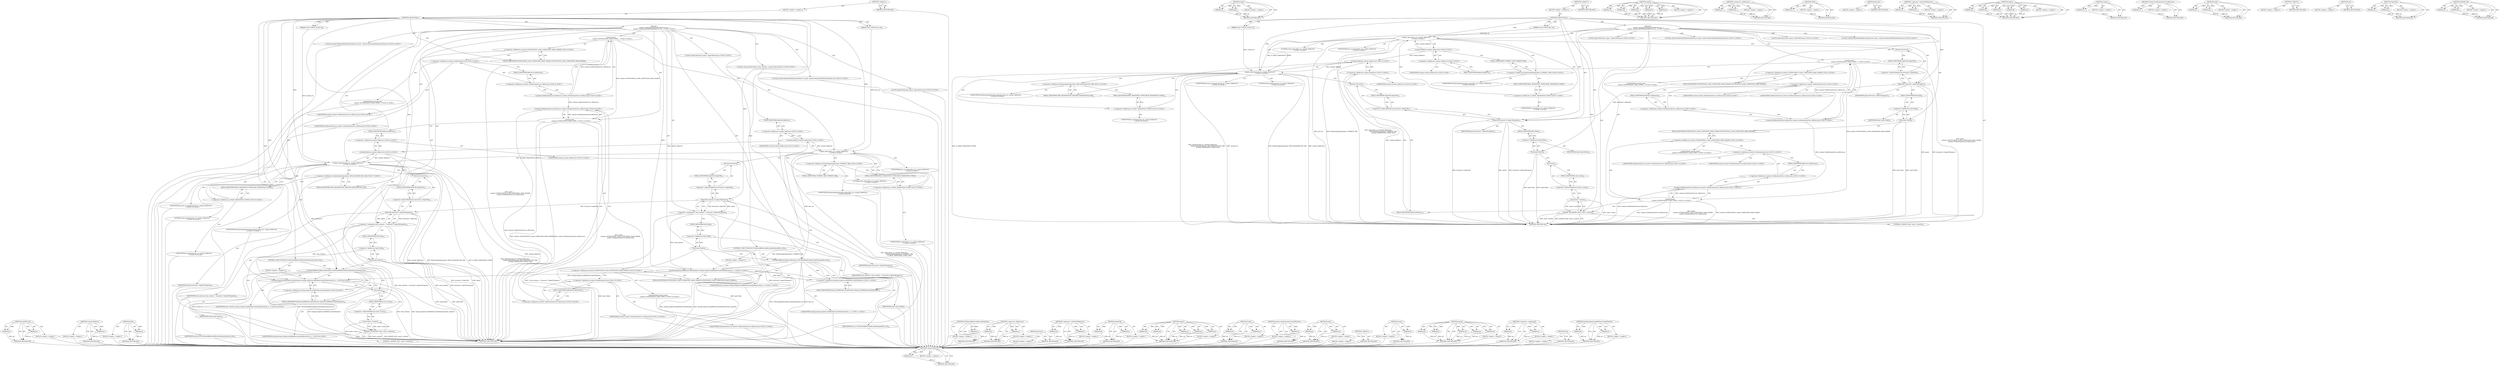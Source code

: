 digraph "testing.ExpireLocalDBObservationWindows" {
vulnerable_135 [label=<(METHOD,content.Referrer)>];
vulnerable_136 [label=<(PARAM,p1)>];
vulnerable_137 [label=<(BLOCK,&lt;empty&gt;,&lt;empty&gt;)>];
vulnerable_138 [label=<(METHOD_RETURN,ANY)>];
vulnerable_156 [label=<(METHOD,load2)>];
vulnerable_157 [label=<(PARAM,p1)>];
vulnerable_158 [label=<(PARAM,p2)>];
vulnerable_159 [label=<(BLOCK,&lt;empty&gt;,&lt;empty&gt;)>];
vulnerable_160 [label=<(METHOD_RETURN,ANY)>];
vulnerable_6 [label=<(METHOD,&lt;global&gt;)<SUB>1</SUB>>];
vulnerable_7 [label=<(BLOCK,&lt;empty&gt;,&lt;empty&gt;)<SUB>1</SUB>>];
vulnerable_8 [label=<(METHOD,OpenTwoTabs)<SUB>1</SUB>>];
vulnerable_9 [label=<(PARAM,const GURL&amp; first_url)<SUB>1</SUB>>];
vulnerable_10 [label=<(PARAM,const GURL&amp; second_url)<SUB>1</SUB>>];
vulnerable_11 [label="<(BLOCK,{
    content::WindowedNotificationObserver loa...,{
    content::WindowedNotificationObserver loa...)<SUB>1</SUB>>"];
vulnerable_12 [label="<(LOCAL,content.WindowedNotificationObserver load1: content.WindowedNotificationObserver)<SUB>2</SUB>>"];
vulnerable_13 [label="<(load1,load1(
        content::NOTIFICATION_LOAD_COMPL...)<SUB>2</SUB>>"];
vulnerable_14 [label="<(&lt;operator&gt;.fieldAccess,content::NOTIFICATION_LOAD_COMPLETED_MAIN_FRAME)<SUB>3</SUB>>"];
vulnerable_15 [label="<(IDENTIFIER,content,load1(
        content::NOTIFICATION_LOAD_COMPL...)<SUB>3</SUB>>"];
vulnerable_16 [label=<(FIELD_IDENTIFIER,NOTIFICATION_LOAD_COMPLETED_MAIN_FRAME,NOTIFICATION_LOAD_COMPLETED_MAIN_FRAME)<SUB>3</SUB>>];
vulnerable_17 [label="<(content.NotificationService.AllSources,content::NotificationService::AllSources())<SUB>4</SUB>>"];
vulnerable_18 [label="<(&lt;operator&gt;.fieldAccess,content::NotificationService::AllSources)<SUB>4</SUB>>"];
vulnerable_19 [label="<(&lt;operator&gt;.fieldAccess,content::NotificationService)<SUB>4</SUB>>"];
vulnerable_20 [label="<(IDENTIFIER,content,content::NotificationService::AllSources())<SUB>4</SUB>>"];
vulnerable_21 [label="<(IDENTIFIER,NotificationService,content::NotificationService::AllSources())<SUB>4</SUB>>"];
vulnerable_22 [label=<(FIELD_IDENTIFIER,AllSources,AllSources)<SUB>4</SUB>>];
vulnerable_23 [label="<(LOCAL,OpenURLParams open1: OpenURLParams)<SUB>5</SUB>>"];
vulnerable_24 [label="<(open1,open1(first_url, content::Referrer(),
         ...)<SUB>5</SUB>>"];
vulnerable_25 [label="<(IDENTIFIER,first_url,open1(first_url, content::Referrer(),
         ...)<SUB>5</SUB>>"];
vulnerable_26 [label="<(content.Referrer,content::Referrer())<SUB>5</SUB>>"];
vulnerable_27 [label="<(&lt;operator&gt;.fieldAccess,content::Referrer)<SUB>5</SUB>>"];
vulnerable_28 [label="<(IDENTIFIER,content,content::Referrer())<SUB>5</SUB>>"];
vulnerable_29 [label=<(FIELD_IDENTIFIER,Referrer,Referrer)<SUB>5</SUB>>];
vulnerable_30 [label="<(&lt;operator&gt;.fieldAccess,WindowOpenDisposition::CURRENT_TAB)<SUB>6</SUB>>"];
vulnerable_31 [label="<(IDENTIFIER,WindowOpenDisposition,open1(first_url, content::Referrer(),
         ...)<SUB>6</SUB>>"];
vulnerable_32 [label=<(FIELD_IDENTIFIER,CURRENT_TAB,CURRENT_TAB)<SUB>6</SUB>>];
vulnerable_33 [label="<(&lt;operator&gt;.fieldAccess,ui::PAGE_TRANSITION_TYPED)<SUB>7</SUB>>"];
vulnerable_34 [label="<(IDENTIFIER,ui,open1(first_url, content::Referrer(),
         ...)<SUB>7</SUB>>"];
vulnerable_35 [label=<(FIELD_IDENTIFIER,PAGE_TRANSITION_TYPED,PAGE_TRANSITION_TYPED)<SUB>7</SUB>>];
vulnerable_36 [label="<(LITERAL,false,open1(first_url, content::Referrer(),
         ...)<SUB>7</SUB>>"];
vulnerable_37 [label=<(OpenURL,browser()-&gt;OpenURL(open1))<SUB>8</SUB>>];
vulnerable_38 [label=<(&lt;operator&gt;.indirectFieldAccess,browser()-&gt;OpenURL)<SUB>8</SUB>>];
vulnerable_39 [label=<(browser,browser())<SUB>8</SUB>>];
vulnerable_40 [label=<(FIELD_IDENTIFIER,OpenURL,OpenURL)<SUB>8</SUB>>];
vulnerable_41 [label=<(IDENTIFIER,open1,browser()-&gt;OpenURL(open1))<SUB>8</SUB>>];
vulnerable_42 [label=<(Wait,load1.Wait())<SUB>9</SUB>>];
vulnerable_43 [label=<(&lt;operator&gt;.fieldAccess,load1.Wait)<SUB>9</SUB>>];
vulnerable_44 [label=<(IDENTIFIER,load1,load1.Wait())<SUB>9</SUB>>];
vulnerable_45 [label=<(FIELD_IDENTIFIER,Wait,Wait)<SUB>9</SUB>>];
vulnerable_46 [label="<(LOCAL,content.WindowedNotificationObserver load2: content.WindowedNotificationObserver)<SUB>11</SUB>>"];
vulnerable_47 [label="<(load2,load2(
         content::NOTIFICATION_LOAD_COMP...)<SUB>11</SUB>>"];
vulnerable_48 [label="<(&lt;operator&gt;.fieldAccess,content::NOTIFICATION_LOAD_COMPLETED_MAIN_FRAME)<SUB>12</SUB>>"];
vulnerable_49 [label="<(IDENTIFIER,content,load2(
         content::NOTIFICATION_LOAD_COMP...)<SUB>12</SUB>>"];
vulnerable_50 [label=<(FIELD_IDENTIFIER,NOTIFICATION_LOAD_COMPLETED_MAIN_FRAME,NOTIFICATION_LOAD_COMPLETED_MAIN_FRAME)<SUB>12</SUB>>];
vulnerable_51 [label="<(content.NotificationService.AllSources,content::NotificationService::AllSources())<SUB>13</SUB>>"];
vulnerable_52 [label="<(&lt;operator&gt;.fieldAccess,content::NotificationService::AllSources)<SUB>13</SUB>>"];
vulnerable_53 [label="<(&lt;operator&gt;.fieldAccess,content::NotificationService)<SUB>13</SUB>>"];
vulnerable_54 [label="<(IDENTIFIER,content,content::NotificationService::AllSources())<SUB>13</SUB>>"];
vulnerable_55 [label="<(IDENTIFIER,NotificationService,content::NotificationService::AllSources())<SUB>13</SUB>>"];
vulnerable_56 [label=<(FIELD_IDENTIFIER,AllSources,AllSources)<SUB>13</SUB>>];
vulnerable_57 [label="<(LOCAL,OpenURLParams open2: OpenURLParams)<SUB>14</SUB>>"];
vulnerable_58 [label="<(open2,open2(second_url, content::Referrer(),
        ...)<SUB>14</SUB>>"];
vulnerable_59 [label="<(IDENTIFIER,second_url,open2(second_url, content::Referrer(),
        ...)<SUB>14</SUB>>"];
vulnerable_60 [label="<(content.Referrer,content::Referrer())<SUB>14</SUB>>"];
vulnerable_61 [label="<(&lt;operator&gt;.fieldAccess,content::Referrer)<SUB>14</SUB>>"];
vulnerable_62 [label="<(IDENTIFIER,content,content::Referrer())<SUB>14</SUB>>"];
vulnerable_63 [label=<(FIELD_IDENTIFIER,Referrer,Referrer)<SUB>14</SUB>>];
vulnerable_64 [label="<(&lt;operator&gt;.fieldAccess,WindowOpenDisposition::NEW_BACKGROUND_TAB)<SUB>15</SUB>>"];
vulnerable_65 [label="<(IDENTIFIER,WindowOpenDisposition,open2(second_url, content::Referrer(),
        ...)<SUB>15</SUB>>"];
vulnerable_66 [label=<(FIELD_IDENTIFIER,NEW_BACKGROUND_TAB,NEW_BACKGROUND_TAB)<SUB>15</SUB>>];
vulnerable_67 [label="<(&lt;operator&gt;.fieldAccess,ui::PAGE_TRANSITION_TYPED)<SUB>16</SUB>>"];
vulnerable_68 [label="<(IDENTIFIER,ui,open2(second_url, content::Referrer(),
        ...)<SUB>16</SUB>>"];
vulnerable_69 [label=<(FIELD_IDENTIFIER,PAGE_TRANSITION_TYPED,PAGE_TRANSITION_TYPED)<SUB>16</SUB>>];
vulnerable_70 [label="<(LITERAL,false,open2(second_url, content::Referrer(),
        ...)<SUB>16</SUB>>"];
vulnerable_71 [label=<(OpenURL,browser()-&gt;OpenURL(open2))<SUB>17</SUB>>];
vulnerable_72 [label=<(&lt;operator&gt;.indirectFieldAccess,browser()-&gt;OpenURL)<SUB>17</SUB>>];
vulnerable_73 [label=<(browser,browser())<SUB>17</SUB>>];
vulnerable_74 [label=<(FIELD_IDENTIFIER,OpenURL,OpenURL)<SUB>17</SUB>>];
vulnerable_75 [label=<(IDENTIFIER,open2,browser()-&gt;OpenURL(open2))<SUB>17</SUB>>];
vulnerable_76 [label=<(Wait,load2.Wait())<SUB>18</SUB>>];
vulnerable_77 [label=<(&lt;operator&gt;.fieldAccess,load2.Wait)<SUB>18</SUB>>];
vulnerable_78 [label=<(IDENTIFIER,load2,load2.Wait())<SUB>18</SUB>>];
vulnerable_79 [label=<(FIELD_IDENTIFIER,Wait,Wait)<SUB>18</SUB>>];
vulnerable_80 [label=<(ASSERT_EQ,ASSERT_EQ(2, tsm()-&gt;count()))<SUB>20</SUB>>];
vulnerable_81 [label=<(LITERAL,2,ASSERT_EQ(2, tsm()-&gt;count()))<SUB>20</SUB>>];
vulnerable_82 [label=<(count,tsm()-&gt;count())<SUB>20</SUB>>];
vulnerable_83 [label=<(&lt;operator&gt;.indirectFieldAccess,tsm()-&gt;count)<SUB>20</SUB>>];
vulnerable_84 [label=<(tsm,tsm())<SUB>20</SUB>>];
vulnerable_85 [label=<(FIELD_IDENTIFIER,count,count)<SUB>20</SUB>>];
vulnerable_86 [label=<(METHOD_RETURN,void)<SUB>1</SUB>>];
vulnerable_88 [label=<(METHOD_RETURN,ANY)<SUB>1</SUB>>];
vulnerable_161 [label=<(METHOD,open2)>];
vulnerable_162 [label=<(PARAM,p1)>];
vulnerable_163 [label=<(PARAM,p2)>];
vulnerable_164 [label=<(PARAM,p3)>];
vulnerable_165 [label=<(PARAM,p4)>];
vulnerable_166 [label=<(PARAM,p5)>];
vulnerable_167 [label=<(BLOCK,&lt;empty&gt;,&lt;empty&gt;)>];
vulnerable_168 [label=<(METHOD_RETURN,ANY)>];
vulnerable_118 [label=<(METHOD,&lt;operator&gt;.fieldAccess)>];
vulnerable_119 [label=<(PARAM,p1)>];
vulnerable_120 [label=<(PARAM,p2)>];
vulnerable_121 [label=<(BLOCK,&lt;empty&gt;,&lt;empty&gt;)>];
vulnerable_122 [label=<(METHOD_RETURN,ANY)>];
vulnerable_152 [label=<(METHOD,Wait)>];
vulnerable_153 [label=<(PARAM,p1)>];
vulnerable_154 [label=<(BLOCK,&lt;empty&gt;,&lt;empty&gt;)>];
vulnerable_155 [label=<(METHOD_RETURN,ANY)>];
vulnerable_149 [label=<(METHOD,browser)>];
vulnerable_150 [label=<(BLOCK,&lt;empty&gt;,&lt;empty&gt;)>];
vulnerable_151 [label=<(METHOD_RETURN,ANY)>];
vulnerable_144 [label=<(METHOD,&lt;operator&gt;.indirectFieldAccess)>];
vulnerable_145 [label=<(PARAM,p1)>];
vulnerable_146 [label=<(PARAM,p2)>];
vulnerable_147 [label=<(BLOCK,&lt;empty&gt;,&lt;empty&gt;)>];
vulnerable_148 [label=<(METHOD_RETURN,ANY)>];
vulnerable_127 [label=<(METHOD,open1)>];
vulnerable_128 [label=<(PARAM,p1)>];
vulnerable_129 [label=<(PARAM,p2)>];
vulnerable_130 [label=<(PARAM,p3)>];
vulnerable_131 [label=<(PARAM,p4)>];
vulnerable_132 [label=<(PARAM,p5)>];
vulnerable_133 [label=<(BLOCK,&lt;empty&gt;,&lt;empty&gt;)>];
vulnerable_134 [label=<(METHOD_RETURN,ANY)>];
vulnerable_174 [label=<(METHOD,count)>];
vulnerable_175 [label=<(PARAM,p1)>];
vulnerable_176 [label=<(BLOCK,&lt;empty&gt;,&lt;empty&gt;)>];
vulnerable_177 [label=<(METHOD_RETURN,ANY)>];
vulnerable_123 [label=<(METHOD,content.NotificationService.AllSources)>];
vulnerable_124 [label=<(PARAM,p1)>];
vulnerable_125 [label=<(BLOCK,&lt;empty&gt;,&lt;empty&gt;)>];
vulnerable_126 [label=<(METHOD_RETURN,ANY)>];
vulnerable_113 [label=<(METHOD,load1)>];
vulnerable_114 [label=<(PARAM,p1)>];
vulnerable_115 [label=<(PARAM,p2)>];
vulnerable_116 [label=<(BLOCK,&lt;empty&gt;,&lt;empty&gt;)>];
vulnerable_117 [label=<(METHOD_RETURN,ANY)>];
vulnerable_107 [label=<(METHOD,&lt;global&gt;)<SUB>1</SUB>>];
vulnerable_108 [label=<(BLOCK,&lt;empty&gt;,&lt;empty&gt;)>];
vulnerable_109 [label=<(METHOD_RETURN,ANY)>];
vulnerable_178 [label=<(METHOD,tsm)>];
vulnerable_179 [label=<(BLOCK,&lt;empty&gt;,&lt;empty&gt;)>];
vulnerable_180 [label=<(METHOD_RETURN,ANY)>];
vulnerable_139 [label=<(METHOD,OpenURL)>];
vulnerable_140 [label=<(PARAM,p1)>];
vulnerable_141 [label=<(PARAM,p2)>];
vulnerable_142 [label=<(BLOCK,&lt;empty&gt;,&lt;empty&gt;)>];
vulnerable_143 [label=<(METHOD_RETURN,ANY)>];
vulnerable_169 [label=<(METHOD,ASSERT_EQ)>];
vulnerable_170 [label=<(PARAM,p1)>];
vulnerable_171 [label=<(PARAM,p2)>];
vulnerable_172 [label=<(BLOCK,&lt;empty&gt;,&lt;empty&gt;)>];
vulnerable_173 [label=<(METHOD_RETURN,ANY)>];
fixed_208 [label=<(METHOD,ASSERT_EQ)>];
fixed_209 [label=<(PARAM,p1)>];
fixed_210 [label=<(PARAM,p2)>];
fixed_211 [label=<(BLOCK,&lt;empty&gt;,&lt;empty&gt;)>];
fixed_212 [label=<(METHOD_RETURN,ANY)>];
fixed_160 [label=<(METHOD,content.Referrer)>];
fixed_161 [label=<(PARAM,p1)>];
fixed_162 [label=<(BLOCK,&lt;empty&gt;,&lt;empty&gt;)>];
fixed_163 [label=<(METHOD_RETURN,ANY)>];
fixed_182 [label=<(METHOD,Wait)>];
fixed_183 [label=<(PARAM,p1)>];
fixed_184 [label=<(BLOCK,&lt;empty&gt;,&lt;empty&gt;)>];
fixed_185 [label=<(METHOD_RETURN,ANY)>];
fixed_6 [label=<(METHOD,&lt;global&gt;)<SUB>1</SUB>>];
fixed_7 [label=<(BLOCK,&lt;empty&gt;,&lt;empty&gt;)<SUB>1</SUB>>];
fixed_8 [label=<(METHOD,OpenTwoTabs)<SUB>1</SUB>>];
fixed_9 [label=<(PARAM,const GURL&amp; first_url)<SUB>1</SUB>>];
fixed_10 [label=<(PARAM,const GURL&amp; second_url)<SUB>1</SUB>>];
fixed_11 [label="<(BLOCK,{
    content::WindowedNotificationObserver loa...,{
    content::WindowedNotificationObserver loa...)<SUB>1</SUB>>"];
fixed_12 [label="<(LOCAL,content.WindowedNotificationObserver load1: content.WindowedNotificationObserver)<SUB>2</SUB>>"];
fixed_13 [label="<(load1,load1(
        content::NOTIFICATION_LOAD_COMPL...)<SUB>2</SUB>>"];
fixed_14 [label="<(&lt;operator&gt;.fieldAccess,content::NOTIFICATION_LOAD_COMPLETED_MAIN_FRAME)<SUB>3</SUB>>"];
fixed_15 [label="<(IDENTIFIER,content,load1(
        content::NOTIFICATION_LOAD_COMPL...)<SUB>3</SUB>>"];
fixed_16 [label=<(FIELD_IDENTIFIER,NOTIFICATION_LOAD_COMPLETED_MAIN_FRAME,NOTIFICATION_LOAD_COMPLETED_MAIN_FRAME)<SUB>3</SUB>>];
fixed_17 [label="<(content.NotificationService.AllSources,content::NotificationService::AllSources())<SUB>4</SUB>>"];
fixed_18 [label="<(&lt;operator&gt;.fieldAccess,content::NotificationService::AllSources)<SUB>4</SUB>>"];
fixed_19 [label="<(&lt;operator&gt;.fieldAccess,content::NotificationService)<SUB>4</SUB>>"];
fixed_20 [label="<(IDENTIFIER,content,content::NotificationService::AllSources())<SUB>4</SUB>>"];
fixed_21 [label="<(IDENTIFIER,NotificationService,content::NotificationService::AllSources())<SUB>4</SUB>>"];
fixed_22 [label=<(FIELD_IDENTIFIER,AllSources,AllSources)<SUB>4</SUB>>];
fixed_23 [label="<(LOCAL,OpenURLParams open1: OpenURLParams)<SUB>5</SUB>>"];
fixed_24 [label="<(open1,open1(first_url, content::Referrer(),
         ...)<SUB>5</SUB>>"];
fixed_25 [label="<(IDENTIFIER,first_url,open1(first_url, content::Referrer(),
         ...)<SUB>5</SUB>>"];
fixed_26 [label="<(content.Referrer,content::Referrer())<SUB>5</SUB>>"];
fixed_27 [label="<(&lt;operator&gt;.fieldAccess,content::Referrer)<SUB>5</SUB>>"];
fixed_28 [label="<(IDENTIFIER,content,content::Referrer())<SUB>5</SUB>>"];
fixed_29 [label=<(FIELD_IDENTIFIER,Referrer,Referrer)<SUB>5</SUB>>];
fixed_30 [label="<(&lt;operator&gt;.fieldAccess,WindowOpenDisposition::CURRENT_TAB)<SUB>6</SUB>>"];
fixed_31 [label="<(IDENTIFIER,WindowOpenDisposition,open1(first_url, content::Referrer(),
         ...)<SUB>6</SUB>>"];
fixed_32 [label=<(FIELD_IDENTIFIER,CURRENT_TAB,CURRENT_TAB)<SUB>6</SUB>>];
fixed_33 [label="<(&lt;operator&gt;.fieldAccess,ui::PAGE_TRANSITION_TYPED)<SUB>7</SUB>>"];
fixed_34 [label="<(IDENTIFIER,ui,open1(first_url, content::Referrer(),
         ...)<SUB>7</SUB>>"];
fixed_35 [label=<(FIELD_IDENTIFIER,PAGE_TRANSITION_TYPED,PAGE_TRANSITION_TYPED)<SUB>7</SUB>>];
fixed_36 [label="<(LITERAL,false,open1(first_url, content::Referrer(),
         ...)<SUB>7</SUB>>"];
fixed_37 [label="<(LOCAL,content.WebContents* web_contents: content.WebContents*)<SUB>8</SUB>>"];
fixed_38 [label=<(&lt;operator&gt;.assignment,* web_contents = browser()-&gt;OpenURL(open1))<SUB>8</SUB>>];
fixed_39 [label=<(IDENTIFIER,web_contents,* web_contents = browser()-&gt;OpenURL(open1))<SUB>8</SUB>>];
fixed_40 [label=<(OpenURL,browser()-&gt;OpenURL(open1))<SUB>8</SUB>>];
fixed_41 [label=<(&lt;operator&gt;.indirectFieldAccess,browser()-&gt;OpenURL)<SUB>8</SUB>>];
fixed_42 [label=<(browser,browser())<SUB>8</SUB>>];
fixed_43 [label=<(FIELD_IDENTIFIER,OpenURL,OpenURL)<SUB>8</SUB>>];
fixed_44 [label=<(IDENTIFIER,open1,browser()-&gt;OpenURL(open1))<SUB>8</SUB>>];
fixed_45 [label=<(Wait,load1.Wait())<SUB>9</SUB>>];
fixed_46 [label=<(&lt;operator&gt;.fieldAccess,load1.Wait)<SUB>9</SUB>>];
fixed_47 [label=<(IDENTIFIER,load1,load1.Wait())<SUB>9</SUB>>];
fixed_48 [label=<(FIELD_IDENTIFIER,Wait,Wait)<SUB>9</SUB>>];
fixed_49 [label=<(CONTROL_STRUCTURE,IF,if (URLShouldBeStoredInLocalDatabase(first_url)))<SUB>10</SUB>>];
fixed_50 [label=<(URLShouldBeStoredInLocalDatabase,URLShouldBeStoredInLocalDatabase(first_url))<SUB>10</SUB>>];
fixed_51 [label=<(IDENTIFIER,first_url,URLShouldBeStoredInLocalDatabase(first_url))<SUB>10</SUB>>];
fixed_52 [label=<(BLOCK,&lt;empty&gt;,&lt;empty&gt;)<SUB>11</SUB>>];
fixed_53 [label="<(testing.ExpireLocalDBObservationWindows,testing::ExpireLocalDBObservationWindows(web_co...)<SUB>11</SUB>>"];
fixed_54 [label="<(&lt;operator&gt;.fieldAccess,testing::ExpireLocalDBObservationWindows)<SUB>11</SUB>>"];
fixed_55 [label="<(IDENTIFIER,testing,testing::ExpireLocalDBObservationWindows(web_co...)<SUB>11</SUB>>"];
fixed_56 [label=<(FIELD_IDENTIFIER,ExpireLocalDBObservationWindows,ExpireLocalDBObservationWindows)<SUB>11</SUB>>];
fixed_57 [label="<(IDENTIFIER,web_contents,testing::ExpireLocalDBObservationWindows(web_co...)<SUB>11</SUB>>"];
fixed_58 [label="<(LOCAL,content.WindowedNotificationObserver load2: content.WindowedNotificationObserver)<SUB>13</SUB>>"];
fixed_59 [label="<(load2,load2(
         content::NOTIFICATION_LOAD_COMP...)<SUB>13</SUB>>"];
fixed_60 [label="<(&lt;operator&gt;.fieldAccess,content::NOTIFICATION_LOAD_COMPLETED_MAIN_FRAME)<SUB>14</SUB>>"];
fixed_61 [label="<(IDENTIFIER,content,load2(
         content::NOTIFICATION_LOAD_COMP...)<SUB>14</SUB>>"];
fixed_62 [label=<(FIELD_IDENTIFIER,NOTIFICATION_LOAD_COMPLETED_MAIN_FRAME,NOTIFICATION_LOAD_COMPLETED_MAIN_FRAME)<SUB>14</SUB>>];
fixed_63 [label="<(content.NotificationService.AllSources,content::NotificationService::AllSources())<SUB>15</SUB>>"];
fixed_64 [label="<(&lt;operator&gt;.fieldAccess,content::NotificationService::AllSources)<SUB>15</SUB>>"];
fixed_65 [label="<(&lt;operator&gt;.fieldAccess,content::NotificationService)<SUB>15</SUB>>"];
fixed_66 [label="<(IDENTIFIER,content,content::NotificationService::AllSources())<SUB>15</SUB>>"];
fixed_67 [label="<(IDENTIFIER,NotificationService,content::NotificationService::AllSources())<SUB>15</SUB>>"];
fixed_68 [label=<(FIELD_IDENTIFIER,AllSources,AllSources)<SUB>15</SUB>>];
fixed_69 [label="<(LOCAL,OpenURLParams open2: OpenURLParams)<SUB>16</SUB>>"];
fixed_70 [label="<(open2,open2(second_url, content::Referrer(),
        ...)<SUB>16</SUB>>"];
fixed_71 [label="<(IDENTIFIER,second_url,open2(second_url, content::Referrer(),
        ...)<SUB>16</SUB>>"];
fixed_72 [label="<(content.Referrer,content::Referrer())<SUB>16</SUB>>"];
fixed_73 [label="<(&lt;operator&gt;.fieldAccess,content::Referrer)<SUB>16</SUB>>"];
fixed_74 [label="<(IDENTIFIER,content,content::Referrer())<SUB>16</SUB>>"];
fixed_75 [label=<(FIELD_IDENTIFIER,Referrer,Referrer)<SUB>16</SUB>>];
fixed_76 [label="<(&lt;operator&gt;.fieldAccess,WindowOpenDisposition::NEW_BACKGROUND_TAB)<SUB>17</SUB>>"];
fixed_77 [label="<(IDENTIFIER,WindowOpenDisposition,open2(second_url, content::Referrer(),
        ...)<SUB>17</SUB>>"];
fixed_78 [label=<(FIELD_IDENTIFIER,NEW_BACKGROUND_TAB,NEW_BACKGROUND_TAB)<SUB>17</SUB>>];
fixed_79 [label="<(&lt;operator&gt;.fieldAccess,ui::PAGE_TRANSITION_TYPED)<SUB>18</SUB>>"];
fixed_80 [label="<(IDENTIFIER,ui,open2(second_url, content::Referrer(),
        ...)<SUB>18</SUB>>"];
fixed_81 [label=<(FIELD_IDENTIFIER,PAGE_TRANSITION_TYPED,PAGE_TRANSITION_TYPED)<SUB>18</SUB>>];
fixed_82 [label="<(LITERAL,false,open2(second_url, content::Referrer(),
        ...)<SUB>18</SUB>>"];
fixed_83 [label=<(&lt;operator&gt;.assignment,web_contents = browser()-&gt;OpenURL(open2))<SUB>19</SUB>>];
fixed_84 [label=<(IDENTIFIER,web_contents,web_contents = browser()-&gt;OpenURL(open2))<SUB>19</SUB>>];
fixed_85 [label=<(OpenURL,browser()-&gt;OpenURL(open2))<SUB>19</SUB>>];
fixed_86 [label=<(&lt;operator&gt;.indirectFieldAccess,browser()-&gt;OpenURL)<SUB>19</SUB>>];
fixed_87 [label=<(browser,browser())<SUB>19</SUB>>];
fixed_88 [label=<(FIELD_IDENTIFIER,OpenURL,OpenURL)<SUB>19</SUB>>];
fixed_89 [label=<(IDENTIFIER,open2,browser()-&gt;OpenURL(open2))<SUB>19</SUB>>];
fixed_90 [label=<(Wait,load2.Wait())<SUB>20</SUB>>];
fixed_91 [label=<(&lt;operator&gt;.fieldAccess,load2.Wait)<SUB>20</SUB>>];
fixed_92 [label=<(IDENTIFIER,load2,load2.Wait())<SUB>20</SUB>>];
fixed_93 [label=<(FIELD_IDENTIFIER,Wait,Wait)<SUB>20</SUB>>];
fixed_94 [label=<(CONTROL_STRUCTURE,IF,if (URLShouldBeStoredInLocalDatabase(second_url)))<SUB>23</SUB>>];
fixed_95 [label=<(URLShouldBeStoredInLocalDatabase,URLShouldBeStoredInLocalDatabase(second_url))<SUB>23</SUB>>];
fixed_96 [label=<(IDENTIFIER,second_url,URLShouldBeStoredInLocalDatabase(second_url))<SUB>23</SUB>>];
fixed_97 [label=<(BLOCK,&lt;empty&gt;,&lt;empty&gt;)<SUB>24</SUB>>];
fixed_98 [label="<(testing.ExpireLocalDBObservationWindows,testing::ExpireLocalDBObservationWindows(web_co...)<SUB>24</SUB>>"];
fixed_99 [label="<(&lt;operator&gt;.fieldAccess,testing::ExpireLocalDBObservationWindows)<SUB>24</SUB>>"];
fixed_100 [label="<(IDENTIFIER,testing,testing::ExpireLocalDBObservationWindows(web_co...)<SUB>24</SUB>>"];
fixed_101 [label=<(FIELD_IDENTIFIER,ExpireLocalDBObservationWindows,ExpireLocalDBObservationWindows)<SUB>24</SUB>>];
fixed_102 [label="<(IDENTIFIER,web_contents,testing::ExpireLocalDBObservationWindows(web_co...)<SUB>24</SUB>>"];
fixed_103 [label=<(ASSERT_EQ,ASSERT_EQ(2, tsm()-&gt;count()))<SUB>26</SUB>>];
fixed_104 [label=<(LITERAL,2,ASSERT_EQ(2, tsm()-&gt;count()))<SUB>26</SUB>>];
fixed_105 [label=<(count,tsm()-&gt;count())<SUB>26</SUB>>];
fixed_106 [label=<(&lt;operator&gt;.indirectFieldAccess,tsm()-&gt;count)<SUB>26</SUB>>];
fixed_107 [label=<(tsm,tsm())<SUB>26</SUB>>];
fixed_108 [label=<(FIELD_IDENTIFIER,count,count)<SUB>26</SUB>>];
fixed_109 [label=<(METHOD_RETURN,void)<SUB>1</SUB>>];
fixed_111 [label=<(METHOD_RETURN,ANY)<SUB>1</SUB>>];
fixed_186 [label=<(METHOD,URLShouldBeStoredInLocalDatabase)>];
fixed_187 [label=<(PARAM,p1)>];
fixed_188 [label=<(BLOCK,&lt;empty&gt;,&lt;empty&gt;)>];
fixed_189 [label=<(METHOD_RETURN,ANY)>];
fixed_143 [label=<(METHOD,&lt;operator&gt;.fieldAccess)>];
fixed_144 [label=<(PARAM,p1)>];
fixed_145 [label=<(PARAM,p2)>];
fixed_146 [label=<(BLOCK,&lt;empty&gt;,&lt;empty&gt;)>];
fixed_147 [label=<(METHOD_RETURN,ANY)>];
fixed_179 [label=<(METHOD,browser)>];
fixed_180 [label=<(BLOCK,&lt;empty&gt;,&lt;empty&gt;)>];
fixed_181 [label=<(METHOD_RETURN,ANY)>];
fixed_174 [label=<(METHOD,&lt;operator&gt;.indirectFieldAccess)>];
fixed_175 [label=<(PARAM,p1)>];
fixed_176 [label=<(PARAM,p2)>];
fixed_177 [label=<(BLOCK,&lt;empty&gt;,&lt;empty&gt;)>];
fixed_178 [label=<(METHOD_RETURN,ANY)>];
fixed_169 [label=<(METHOD,OpenURL)>];
fixed_170 [label=<(PARAM,p1)>];
fixed_171 [label=<(PARAM,p2)>];
fixed_172 [label=<(BLOCK,&lt;empty&gt;,&lt;empty&gt;)>];
fixed_173 [label=<(METHOD_RETURN,ANY)>];
fixed_152 [label=<(METHOD,open1)>];
fixed_153 [label=<(PARAM,p1)>];
fixed_154 [label=<(PARAM,p2)>];
fixed_155 [label=<(PARAM,p3)>];
fixed_156 [label=<(PARAM,p4)>];
fixed_157 [label=<(PARAM,p5)>];
fixed_158 [label=<(BLOCK,&lt;empty&gt;,&lt;empty&gt;)>];
fixed_159 [label=<(METHOD_RETURN,ANY)>];
fixed_195 [label=<(METHOD,load2)>];
fixed_196 [label=<(PARAM,p1)>];
fixed_197 [label=<(PARAM,p2)>];
fixed_198 [label=<(BLOCK,&lt;empty&gt;,&lt;empty&gt;)>];
fixed_199 [label=<(METHOD_RETURN,ANY)>];
fixed_148 [label=<(METHOD,content.NotificationService.AllSources)>];
fixed_149 [label=<(PARAM,p1)>];
fixed_150 [label=<(BLOCK,&lt;empty&gt;,&lt;empty&gt;)>];
fixed_151 [label=<(METHOD_RETURN,ANY)>];
fixed_138 [label=<(METHOD,load1)>];
fixed_139 [label=<(PARAM,p1)>];
fixed_140 [label=<(PARAM,p2)>];
fixed_141 [label=<(BLOCK,&lt;empty&gt;,&lt;empty&gt;)>];
fixed_142 [label=<(METHOD_RETURN,ANY)>];
fixed_132 [label=<(METHOD,&lt;global&gt;)<SUB>1</SUB>>];
fixed_133 [label=<(BLOCK,&lt;empty&gt;,&lt;empty&gt;)>];
fixed_134 [label=<(METHOD_RETURN,ANY)>];
fixed_213 [label=<(METHOD,count)>];
fixed_214 [label=<(PARAM,p1)>];
fixed_215 [label=<(BLOCK,&lt;empty&gt;,&lt;empty&gt;)>];
fixed_216 [label=<(METHOD_RETURN,ANY)>];
fixed_200 [label=<(METHOD,open2)>];
fixed_201 [label=<(PARAM,p1)>];
fixed_202 [label=<(PARAM,p2)>];
fixed_203 [label=<(PARAM,p3)>];
fixed_204 [label=<(PARAM,p4)>];
fixed_205 [label=<(PARAM,p5)>];
fixed_206 [label=<(BLOCK,&lt;empty&gt;,&lt;empty&gt;)>];
fixed_207 [label=<(METHOD_RETURN,ANY)>];
fixed_164 [label=<(METHOD,&lt;operator&gt;.assignment)>];
fixed_165 [label=<(PARAM,p1)>];
fixed_166 [label=<(PARAM,p2)>];
fixed_167 [label=<(BLOCK,&lt;empty&gt;,&lt;empty&gt;)>];
fixed_168 [label=<(METHOD_RETURN,ANY)>];
fixed_217 [label=<(METHOD,tsm)>];
fixed_218 [label=<(BLOCK,&lt;empty&gt;,&lt;empty&gt;)>];
fixed_219 [label=<(METHOD_RETURN,ANY)>];
fixed_190 [label=<(METHOD,testing.ExpireLocalDBObservationWindows)>];
fixed_191 [label=<(PARAM,p1)>];
fixed_192 [label=<(PARAM,p2)>];
fixed_193 [label=<(BLOCK,&lt;empty&gt;,&lt;empty&gt;)>];
fixed_194 [label=<(METHOD_RETURN,ANY)>];
vulnerable_135 -> vulnerable_136  [key=0, label="AST: "];
vulnerable_135 -> vulnerable_136  [key=1, label="DDG: "];
vulnerable_135 -> vulnerable_137  [key=0, label="AST: "];
vulnerable_135 -> vulnerable_138  [key=0, label="AST: "];
vulnerable_135 -> vulnerable_138  [key=1, label="CFG: "];
vulnerable_136 -> vulnerable_138  [key=0, label="DDG: p1"];
vulnerable_156 -> vulnerable_157  [key=0, label="AST: "];
vulnerable_156 -> vulnerable_157  [key=1, label="DDG: "];
vulnerable_156 -> vulnerable_159  [key=0, label="AST: "];
vulnerable_156 -> vulnerable_158  [key=0, label="AST: "];
vulnerable_156 -> vulnerable_158  [key=1, label="DDG: "];
vulnerable_156 -> vulnerable_160  [key=0, label="AST: "];
vulnerable_156 -> vulnerable_160  [key=1, label="CFG: "];
vulnerable_157 -> vulnerable_160  [key=0, label="DDG: p1"];
vulnerable_158 -> vulnerable_160  [key=0, label="DDG: p2"];
vulnerable_6 -> vulnerable_7  [key=0, label="AST: "];
vulnerable_6 -> vulnerable_88  [key=0, label="AST: "];
vulnerable_6 -> vulnerable_88  [key=1, label="CFG: "];
vulnerable_7 -> vulnerable_8  [key=0, label="AST: "];
vulnerable_8 -> vulnerable_9  [key=0, label="AST: "];
vulnerable_8 -> vulnerable_9  [key=1, label="DDG: "];
vulnerable_8 -> vulnerable_10  [key=0, label="AST: "];
vulnerable_8 -> vulnerable_10  [key=1, label="DDG: "];
vulnerable_8 -> vulnerable_11  [key=0, label="AST: "];
vulnerable_8 -> vulnerable_86  [key=0, label="AST: "];
vulnerable_8 -> vulnerable_16  [key=0, label="CFG: "];
vulnerable_8 -> vulnerable_24  [key=0, label="DDG: "];
vulnerable_8 -> vulnerable_37  [key=0, label="DDG: "];
vulnerable_8 -> vulnerable_58  [key=0, label="DDG: "];
vulnerable_8 -> vulnerable_71  [key=0, label="DDG: "];
vulnerable_8 -> vulnerable_80  [key=0, label="DDG: "];
vulnerable_9 -> vulnerable_24  [key=0, label="DDG: first_url"];
vulnerable_10 -> vulnerable_58  [key=0, label="DDG: second_url"];
vulnerable_11 -> vulnerable_12  [key=0, label="AST: "];
vulnerable_11 -> vulnerable_13  [key=0, label="AST: "];
vulnerable_11 -> vulnerable_23  [key=0, label="AST: "];
vulnerable_11 -> vulnerable_24  [key=0, label="AST: "];
vulnerable_11 -> vulnerable_37  [key=0, label="AST: "];
vulnerable_11 -> vulnerable_42  [key=0, label="AST: "];
vulnerable_11 -> vulnerable_46  [key=0, label="AST: "];
vulnerable_11 -> vulnerable_47  [key=0, label="AST: "];
vulnerable_11 -> vulnerable_57  [key=0, label="AST: "];
vulnerable_11 -> vulnerable_58  [key=0, label="AST: "];
vulnerable_11 -> vulnerable_71  [key=0, label="AST: "];
vulnerable_11 -> vulnerable_76  [key=0, label="AST: "];
vulnerable_11 -> vulnerable_80  [key=0, label="AST: "];
vulnerable_13 -> vulnerable_14  [key=0, label="AST: "];
vulnerable_13 -> vulnerable_17  [key=0, label="AST: "];
vulnerable_13 -> vulnerable_29  [key=0, label="CFG: "];
vulnerable_13 -> vulnerable_86  [key=0, label="DDG: load1(
        content::NOTIFICATION_LOAD_COMPLETED_MAIN_FRAME,
        content::NotificationService::AllSources())"];
vulnerable_13 -> vulnerable_47  [key=0, label="DDG: content::NOTIFICATION_LOAD_COMPLETED_MAIN_FRAME"];
vulnerable_14 -> vulnerable_15  [key=0, label="AST: "];
vulnerable_14 -> vulnerable_16  [key=0, label="AST: "];
vulnerable_14 -> vulnerable_19  [key=0, label="CFG: "];
vulnerable_16 -> vulnerable_14  [key=0, label="CFG: "];
vulnerable_17 -> vulnerable_18  [key=0, label="AST: "];
vulnerable_17 -> vulnerable_13  [key=0, label="CFG: "];
vulnerable_17 -> vulnerable_13  [key=1, label="DDG: content::NotificationService::AllSources"];
vulnerable_17 -> vulnerable_51  [key=0, label="DDG: content::NotificationService::AllSources"];
vulnerable_18 -> vulnerable_19  [key=0, label="AST: "];
vulnerable_18 -> vulnerable_22  [key=0, label="AST: "];
vulnerable_18 -> vulnerable_17  [key=0, label="CFG: "];
vulnerable_19 -> vulnerable_20  [key=0, label="AST: "];
vulnerable_19 -> vulnerable_21  [key=0, label="AST: "];
vulnerable_19 -> vulnerable_22  [key=0, label="CFG: "];
vulnerable_22 -> vulnerable_18  [key=0, label="CFG: "];
vulnerable_24 -> vulnerable_25  [key=0, label="AST: "];
vulnerable_24 -> vulnerable_26  [key=0, label="AST: "];
vulnerable_24 -> vulnerable_30  [key=0, label="AST: "];
vulnerable_24 -> vulnerable_33  [key=0, label="AST: "];
vulnerable_24 -> vulnerable_36  [key=0, label="AST: "];
vulnerable_24 -> vulnerable_39  [key=0, label="CFG: "];
vulnerable_24 -> vulnerable_86  [key=0, label="DDG: first_url"];
vulnerable_24 -> vulnerable_86  [key=1, label="DDG: WindowOpenDisposition::CURRENT_TAB"];
vulnerable_24 -> vulnerable_86  [key=2, label="DDG: open1(first_url, content::Referrer(),
                         WindowOpenDisposition::CURRENT_TAB,
                         ui::PAGE_TRANSITION_TYPED, false)"];
vulnerable_24 -> vulnerable_58  [key=0, label="DDG: ui::PAGE_TRANSITION_TYPED"];
vulnerable_26 -> vulnerable_27  [key=0, label="AST: "];
vulnerable_26 -> vulnerable_32  [key=0, label="CFG: "];
vulnerable_26 -> vulnerable_24  [key=0, label="DDG: content::Referrer"];
vulnerable_26 -> vulnerable_60  [key=0, label="DDG: content::Referrer"];
vulnerable_27 -> vulnerable_28  [key=0, label="AST: "];
vulnerable_27 -> vulnerable_29  [key=0, label="AST: "];
vulnerable_27 -> vulnerable_26  [key=0, label="CFG: "];
vulnerable_29 -> vulnerable_27  [key=0, label="CFG: "];
vulnerable_30 -> vulnerable_31  [key=0, label="AST: "];
vulnerable_30 -> vulnerable_32  [key=0, label="AST: "];
vulnerable_30 -> vulnerable_35  [key=0, label="CFG: "];
vulnerable_32 -> vulnerable_30  [key=0, label="CFG: "];
vulnerable_33 -> vulnerable_34  [key=0, label="AST: "];
vulnerable_33 -> vulnerable_35  [key=0, label="AST: "];
vulnerable_33 -> vulnerable_24  [key=0, label="CFG: "];
vulnerable_35 -> vulnerable_33  [key=0, label="CFG: "];
vulnerable_37 -> vulnerable_38  [key=0, label="AST: "];
vulnerable_37 -> vulnerable_41  [key=0, label="AST: "];
vulnerable_37 -> vulnerable_45  [key=0, label="CFG: "];
vulnerable_37 -> vulnerable_86  [key=0, label="DDG: open1"];
vulnerable_37 -> vulnerable_86  [key=1, label="DDG: browser()-&gt;OpenURL(open1)"];
vulnerable_37 -> vulnerable_71  [key=0, label="DDG: browser()-&gt;OpenURL"];
vulnerable_38 -> vulnerable_39  [key=0, label="AST: "];
vulnerable_38 -> vulnerable_40  [key=0, label="AST: "];
vulnerable_38 -> vulnerable_37  [key=0, label="CFG: "];
vulnerable_39 -> vulnerable_40  [key=0, label="CFG: "];
vulnerable_40 -> vulnerable_38  [key=0, label="CFG: "];
vulnerable_42 -> vulnerable_43  [key=0, label="AST: "];
vulnerable_42 -> vulnerable_50  [key=0, label="CFG: "];
vulnerable_42 -> vulnerable_86  [key=0, label="DDG: load1.Wait"];
vulnerable_42 -> vulnerable_86  [key=1, label="DDG: load1.Wait()"];
vulnerable_43 -> vulnerable_44  [key=0, label="AST: "];
vulnerable_43 -> vulnerable_45  [key=0, label="AST: "];
vulnerable_43 -> vulnerable_42  [key=0, label="CFG: "];
vulnerable_45 -> vulnerable_43  [key=0, label="CFG: "];
vulnerable_47 -> vulnerable_48  [key=0, label="AST: "];
vulnerable_47 -> vulnerable_51  [key=0, label="AST: "];
vulnerable_47 -> vulnerable_63  [key=0, label="CFG: "];
vulnerable_47 -> vulnerable_86  [key=0, label="DDG: content::NOTIFICATION_LOAD_COMPLETED_MAIN_FRAME"];
vulnerable_47 -> vulnerable_86  [key=1, label="DDG: content::NotificationService::AllSources()"];
vulnerable_47 -> vulnerable_86  [key=2, label="DDG: load2(
         content::NOTIFICATION_LOAD_COMPLETED_MAIN_FRAME,
         content::NotificationService::AllSources())"];
vulnerable_48 -> vulnerable_49  [key=0, label="AST: "];
vulnerable_48 -> vulnerable_50  [key=0, label="AST: "];
vulnerable_48 -> vulnerable_53  [key=0, label="CFG: "];
vulnerable_50 -> vulnerable_48  [key=0, label="CFG: "];
vulnerable_51 -> vulnerable_52  [key=0, label="AST: "];
vulnerable_51 -> vulnerable_47  [key=0, label="CFG: "];
vulnerable_51 -> vulnerable_47  [key=1, label="DDG: content::NotificationService::AllSources"];
vulnerable_51 -> vulnerable_86  [key=0, label="DDG: content::NotificationService::AllSources"];
vulnerable_52 -> vulnerable_53  [key=0, label="AST: "];
vulnerable_52 -> vulnerable_56  [key=0, label="AST: "];
vulnerable_52 -> vulnerable_51  [key=0, label="CFG: "];
vulnerable_53 -> vulnerable_54  [key=0, label="AST: "];
vulnerable_53 -> vulnerable_55  [key=0, label="AST: "];
vulnerable_53 -> vulnerable_56  [key=0, label="CFG: "];
vulnerable_56 -> vulnerable_52  [key=0, label="CFG: "];
vulnerable_58 -> vulnerable_59  [key=0, label="AST: "];
vulnerable_58 -> vulnerable_60  [key=0, label="AST: "];
vulnerable_58 -> vulnerable_64  [key=0, label="AST: "];
vulnerable_58 -> vulnerable_67  [key=0, label="AST: "];
vulnerable_58 -> vulnerable_70  [key=0, label="AST: "];
vulnerable_58 -> vulnerable_73  [key=0, label="CFG: "];
vulnerable_58 -> vulnerable_86  [key=0, label="DDG: second_url"];
vulnerable_58 -> vulnerable_86  [key=1, label="DDG: content::Referrer()"];
vulnerable_58 -> vulnerable_86  [key=2, label="DDG: WindowOpenDisposition::NEW_BACKGROUND_TAB"];
vulnerable_58 -> vulnerable_86  [key=3, label="DDG: ui::PAGE_TRANSITION_TYPED"];
vulnerable_58 -> vulnerable_86  [key=4, label="DDG: open2(second_url, content::Referrer(),
                         WindowOpenDisposition::NEW_BACKGROUND_TAB,
                         ui::PAGE_TRANSITION_TYPED, false)"];
vulnerable_60 -> vulnerable_61  [key=0, label="AST: "];
vulnerable_60 -> vulnerable_66  [key=0, label="CFG: "];
vulnerable_60 -> vulnerable_86  [key=0, label="DDG: content::Referrer"];
vulnerable_60 -> vulnerable_58  [key=0, label="DDG: content::Referrer"];
vulnerable_61 -> vulnerable_62  [key=0, label="AST: "];
vulnerable_61 -> vulnerable_63  [key=0, label="AST: "];
vulnerable_61 -> vulnerable_60  [key=0, label="CFG: "];
vulnerable_63 -> vulnerable_61  [key=0, label="CFG: "];
vulnerable_64 -> vulnerable_65  [key=0, label="AST: "];
vulnerable_64 -> vulnerable_66  [key=0, label="AST: "];
vulnerable_64 -> vulnerable_69  [key=0, label="CFG: "];
vulnerable_66 -> vulnerable_64  [key=0, label="CFG: "];
vulnerable_67 -> vulnerable_68  [key=0, label="AST: "];
vulnerable_67 -> vulnerable_69  [key=0, label="AST: "];
vulnerable_67 -> vulnerable_58  [key=0, label="CFG: "];
vulnerable_69 -> vulnerable_67  [key=0, label="CFG: "];
vulnerable_71 -> vulnerable_72  [key=0, label="AST: "];
vulnerable_71 -> vulnerable_75  [key=0, label="AST: "];
vulnerable_71 -> vulnerable_79  [key=0, label="CFG: "];
vulnerable_71 -> vulnerable_86  [key=0, label="DDG: browser()-&gt;OpenURL"];
vulnerable_71 -> vulnerable_86  [key=1, label="DDG: open2"];
vulnerable_71 -> vulnerable_86  [key=2, label="DDG: browser()-&gt;OpenURL(open2)"];
vulnerable_72 -> vulnerable_73  [key=0, label="AST: "];
vulnerable_72 -> vulnerable_74  [key=0, label="AST: "];
vulnerable_72 -> vulnerable_71  [key=0, label="CFG: "];
vulnerable_73 -> vulnerable_74  [key=0, label="CFG: "];
vulnerable_74 -> vulnerable_72  [key=0, label="CFG: "];
vulnerable_76 -> vulnerable_77  [key=0, label="AST: "];
vulnerable_76 -> vulnerable_84  [key=0, label="CFG: "];
vulnerable_76 -> vulnerable_86  [key=0, label="DDG: load2.Wait"];
vulnerable_76 -> vulnerable_86  [key=1, label="DDG: load2.Wait()"];
vulnerable_77 -> vulnerable_78  [key=0, label="AST: "];
vulnerable_77 -> vulnerable_79  [key=0, label="AST: "];
vulnerable_77 -> vulnerable_76  [key=0, label="CFG: "];
vulnerable_79 -> vulnerable_77  [key=0, label="CFG: "];
vulnerable_80 -> vulnerable_81  [key=0, label="AST: "];
vulnerable_80 -> vulnerable_82  [key=0, label="AST: "];
vulnerable_80 -> vulnerable_86  [key=0, label="CFG: "];
vulnerable_80 -> vulnerable_86  [key=1, label="DDG: tsm()-&gt;count()"];
vulnerable_80 -> vulnerable_86  [key=2, label="DDG: ASSERT_EQ(2, tsm()-&gt;count())"];
vulnerable_82 -> vulnerable_83  [key=0, label="AST: "];
vulnerable_82 -> vulnerable_80  [key=0, label="CFG: "];
vulnerable_82 -> vulnerable_80  [key=1, label="DDG: tsm()-&gt;count"];
vulnerable_82 -> vulnerable_86  [key=0, label="DDG: tsm()-&gt;count"];
vulnerable_83 -> vulnerable_84  [key=0, label="AST: "];
vulnerable_83 -> vulnerable_85  [key=0, label="AST: "];
vulnerable_83 -> vulnerable_82  [key=0, label="CFG: "];
vulnerable_84 -> vulnerable_85  [key=0, label="CFG: "];
vulnerable_85 -> vulnerable_83  [key=0, label="CFG: "];
vulnerable_161 -> vulnerable_162  [key=0, label="AST: "];
vulnerable_161 -> vulnerable_162  [key=1, label="DDG: "];
vulnerable_161 -> vulnerable_167  [key=0, label="AST: "];
vulnerable_161 -> vulnerable_163  [key=0, label="AST: "];
vulnerable_161 -> vulnerable_163  [key=1, label="DDG: "];
vulnerable_161 -> vulnerable_168  [key=0, label="AST: "];
vulnerable_161 -> vulnerable_168  [key=1, label="CFG: "];
vulnerable_161 -> vulnerable_164  [key=0, label="AST: "];
vulnerable_161 -> vulnerable_164  [key=1, label="DDG: "];
vulnerable_161 -> vulnerable_165  [key=0, label="AST: "];
vulnerable_161 -> vulnerable_165  [key=1, label="DDG: "];
vulnerable_161 -> vulnerable_166  [key=0, label="AST: "];
vulnerable_161 -> vulnerable_166  [key=1, label="DDG: "];
vulnerable_162 -> vulnerable_168  [key=0, label="DDG: p1"];
vulnerable_163 -> vulnerable_168  [key=0, label="DDG: p2"];
vulnerable_164 -> vulnerable_168  [key=0, label="DDG: p3"];
vulnerable_165 -> vulnerable_168  [key=0, label="DDG: p4"];
vulnerable_166 -> vulnerable_168  [key=0, label="DDG: p5"];
vulnerable_118 -> vulnerable_119  [key=0, label="AST: "];
vulnerable_118 -> vulnerable_119  [key=1, label="DDG: "];
vulnerable_118 -> vulnerable_121  [key=0, label="AST: "];
vulnerable_118 -> vulnerable_120  [key=0, label="AST: "];
vulnerable_118 -> vulnerable_120  [key=1, label="DDG: "];
vulnerable_118 -> vulnerable_122  [key=0, label="AST: "];
vulnerable_118 -> vulnerable_122  [key=1, label="CFG: "];
vulnerable_119 -> vulnerable_122  [key=0, label="DDG: p1"];
vulnerable_120 -> vulnerable_122  [key=0, label="DDG: p2"];
vulnerable_152 -> vulnerable_153  [key=0, label="AST: "];
vulnerable_152 -> vulnerable_153  [key=1, label="DDG: "];
vulnerable_152 -> vulnerable_154  [key=0, label="AST: "];
vulnerable_152 -> vulnerable_155  [key=0, label="AST: "];
vulnerable_152 -> vulnerable_155  [key=1, label="CFG: "];
vulnerable_153 -> vulnerable_155  [key=0, label="DDG: p1"];
vulnerable_149 -> vulnerable_150  [key=0, label="AST: "];
vulnerable_149 -> vulnerable_151  [key=0, label="AST: "];
vulnerable_149 -> vulnerable_151  [key=1, label="CFG: "];
vulnerable_144 -> vulnerable_145  [key=0, label="AST: "];
vulnerable_144 -> vulnerable_145  [key=1, label="DDG: "];
vulnerable_144 -> vulnerable_147  [key=0, label="AST: "];
vulnerable_144 -> vulnerable_146  [key=0, label="AST: "];
vulnerable_144 -> vulnerable_146  [key=1, label="DDG: "];
vulnerable_144 -> vulnerable_148  [key=0, label="AST: "];
vulnerable_144 -> vulnerable_148  [key=1, label="CFG: "];
vulnerable_145 -> vulnerable_148  [key=0, label="DDG: p1"];
vulnerable_146 -> vulnerable_148  [key=0, label="DDG: p2"];
vulnerable_127 -> vulnerable_128  [key=0, label="AST: "];
vulnerable_127 -> vulnerable_128  [key=1, label="DDG: "];
vulnerable_127 -> vulnerable_133  [key=0, label="AST: "];
vulnerable_127 -> vulnerable_129  [key=0, label="AST: "];
vulnerable_127 -> vulnerable_129  [key=1, label="DDG: "];
vulnerable_127 -> vulnerable_134  [key=0, label="AST: "];
vulnerable_127 -> vulnerable_134  [key=1, label="CFG: "];
vulnerable_127 -> vulnerable_130  [key=0, label="AST: "];
vulnerable_127 -> vulnerable_130  [key=1, label="DDG: "];
vulnerable_127 -> vulnerable_131  [key=0, label="AST: "];
vulnerable_127 -> vulnerable_131  [key=1, label="DDG: "];
vulnerable_127 -> vulnerable_132  [key=0, label="AST: "];
vulnerable_127 -> vulnerable_132  [key=1, label="DDG: "];
vulnerable_128 -> vulnerable_134  [key=0, label="DDG: p1"];
vulnerable_129 -> vulnerable_134  [key=0, label="DDG: p2"];
vulnerable_130 -> vulnerable_134  [key=0, label="DDG: p3"];
vulnerable_131 -> vulnerable_134  [key=0, label="DDG: p4"];
vulnerable_132 -> vulnerable_134  [key=0, label="DDG: p5"];
vulnerable_174 -> vulnerable_175  [key=0, label="AST: "];
vulnerable_174 -> vulnerable_175  [key=1, label="DDG: "];
vulnerable_174 -> vulnerable_176  [key=0, label="AST: "];
vulnerable_174 -> vulnerable_177  [key=0, label="AST: "];
vulnerable_174 -> vulnerable_177  [key=1, label="CFG: "];
vulnerable_175 -> vulnerable_177  [key=0, label="DDG: p1"];
vulnerable_123 -> vulnerable_124  [key=0, label="AST: "];
vulnerable_123 -> vulnerable_124  [key=1, label="DDG: "];
vulnerable_123 -> vulnerable_125  [key=0, label="AST: "];
vulnerable_123 -> vulnerable_126  [key=0, label="AST: "];
vulnerable_123 -> vulnerable_126  [key=1, label="CFG: "];
vulnerable_124 -> vulnerable_126  [key=0, label="DDG: p1"];
vulnerable_113 -> vulnerable_114  [key=0, label="AST: "];
vulnerable_113 -> vulnerable_114  [key=1, label="DDG: "];
vulnerable_113 -> vulnerable_116  [key=0, label="AST: "];
vulnerable_113 -> vulnerable_115  [key=0, label="AST: "];
vulnerable_113 -> vulnerable_115  [key=1, label="DDG: "];
vulnerable_113 -> vulnerable_117  [key=0, label="AST: "];
vulnerable_113 -> vulnerable_117  [key=1, label="CFG: "];
vulnerable_114 -> vulnerable_117  [key=0, label="DDG: p1"];
vulnerable_115 -> vulnerable_117  [key=0, label="DDG: p2"];
vulnerable_107 -> vulnerable_108  [key=0, label="AST: "];
vulnerable_107 -> vulnerable_109  [key=0, label="AST: "];
vulnerable_107 -> vulnerable_109  [key=1, label="CFG: "];
vulnerable_178 -> vulnerable_179  [key=0, label="AST: "];
vulnerable_178 -> vulnerable_180  [key=0, label="AST: "];
vulnerable_178 -> vulnerable_180  [key=1, label="CFG: "];
vulnerable_139 -> vulnerable_140  [key=0, label="AST: "];
vulnerable_139 -> vulnerable_140  [key=1, label="DDG: "];
vulnerable_139 -> vulnerable_142  [key=0, label="AST: "];
vulnerable_139 -> vulnerable_141  [key=0, label="AST: "];
vulnerable_139 -> vulnerable_141  [key=1, label="DDG: "];
vulnerable_139 -> vulnerable_143  [key=0, label="AST: "];
vulnerable_139 -> vulnerable_143  [key=1, label="CFG: "];
vulnerable_140 -> vulnerable_143  [key=0, label="DDG: p1"];
vulnerable_141 -> vulnerable_143  [key=0, label="DDG: p2"];
vulnerable_169 -> vulnerable_170  [key=0, label="AST: "];
vulnerable_169 -> vulnerable_170  [key=1, label="DDG: "];
vulnerable_169 -> vulnerable_172  [key=0, label="AST: "];
vulnerable_169 -> vulnerable_171  [key=0, label="AST: "];
vulnerable_169 -> vulnerable_171  [key=1, label="DDG: "];
vulnerable_169 -> vulnerable_173  [key=0, label="AST: "];
vulnerable_169 -> vulnerable_173  [key=1, label="CFG: "];
vulnerable_170 -> vulnerable_173  [key=0, label="DDG: p1"];
vulnerable_171 -> vulnerable_173  [key=0, label="DDG: p2"];
fixed_208 -> fixed_209  [key=0, label="AST: "];
fixed_208 -> fixed_209  [key=1, label="DDG: "];
fixed_208 -> fixed_211  [key=0, label="AST: "];
fixed_208 -> fixed_210  [key=0, label="AST: "];
fixed_208 -> fixed_210  [key=1, label="DDG: "];
fixed_208 -> fixed_212  [key=0, label="AST: "];
fixed_208 -> fixed_212  [key=1, label="CFG: "];
fixed_209 -> fixed_212  [key=0, label="DDG: p1"];
fixed_210 -> fixed_212  [key=0, label="DDG: p2"];
fixed_211 -> vulnerable_135  [key=0];
fixed_212 -> vulnerable_135  [key=0];
fixed_160 -> fixed_161  [key=0, label="AST: "];
fixed_160 -> fixed_161  [key=1, label="DDG: "];
fixed_160 -> fixed_162  [key=0, label="AST: "];
fixed_160 -> fixed_163  [key=0, label="AST: "];
fixed_160 -> fixed_163  [key=1, label="CFG: "];
fixed_161 -> fixed_163  [key=0, label="DDG: p1"];
fixed_162 -> vulnerable_135  [key=0];
fixed_163 -> vulnerable_135  [key=0];
fixed_182 -> fixed_183  [key=0, label="AST: "];
fixed_182 -> fixed_183  [key=1, label="DDG: "];
fixed_182 -> fixed_184  [key=0, label="AST: "];
fixed_182 -> fixed_185  [key=0, label="AST: "];
fixed_182 -> fixed_185  [key=1, label="CFG: "];
fixed_183 -> fixed_185  [key=0, label="DDG: p1"];
fixed_184 -> vulnerable_135  [key=0];
fixed_185 -> vulnerable_135  [key=0];
fixed_6 -> fixed_7  [key=0, label="AST: "];
fixed_6 -> fixed_111  [key=0, label="AST: "];
fixed_6 -> fixed_111  [key=1, label="CFG: "];
fixed_7 -> fixed_8  [key=0, label="AST: "];
fixed_8 -> fixed_9  [key=0, label="AST: "];
fixed_8 -> fixed_9  [key=1, label="DDG: "];
fixed_8 -> fixed_10  [key=0, label="AST: "];
fixed_8 -> fixed_10  [key=1, label="DDG: "];
fixed_8 -> fixed_11  [key=0, label="AST: "];
fixed_8 -> fixed_109  [key=0, label="AST: "];
fixed_8 -> fixed_16  [key=0, label="CFG: "];
fixed_8 -> fixed_24  [key=0, label="DDG: "];
fixed_8 -> fixed_70  [key=0, label="DDG: "];
fixed_8 -> fixed_103  [key=0, label="DDG: "];
fixed_8 -> fixed_40  [key=0, label="DDG: "];
fixed_8 -> fixed_50  [key=0, label="DDG: "];
fixed_8 -> fixed_85  [key=0, label="DDG: "];
fixed_8 -> fixed_95  [key=0, label="DDG: "];
fixed_8 -> fixed_53  [key=0, label="DDG: "];
fixed_8 -> fixed_98  [key=0, label="DDG: "];
fixed_9 -> fixed_24  [key=0, label="DDG: first_url"];
fixed_10 -> fixed_70  [key=0, label="DDG: second_url"];
fixed_11 -> fixed_12  [key=0, label="AST: "];
fixed_11 -> fixed_13  [key=0, label="AST: "];
fixed_11 -> fixed_23  [key=0, label="AST: "];
fixed_11 -> fixed_24  [key=0, label="AST: "];
fixed_11 -> fixed_37  [key=0, label="AST: "];
fixed_11 -> fixed_38  [key=0, label="AST: "];
fixed_11 -> fixed_45  [key=0, label="AST: "];
fixed_11 -> fixed_49  [key=0, label="AST: "];
fixed_11 -> fixed_58  [key=0, label="AST: "];
fixed_11 -> fixed_59  [key=0, label="AST: "];
fixed_11 -> fixed_69  [key=0, label="AST: "];
fixed_11 -> fixed_70  [key=0, label="AST: "];
fixed_11 -> fixed_83  [key=0, label="AST: "];
fixed_11 -> fixed_90  [key=0, label="AST: "];
fixed_11 -> fixed_94  [key=0, label="AST: "];
fixed_11 -> fixed_103  [key=0, label="AST: "];
fixed_12 -> vulnerable_135  [key=0];
fixed_13 -> fixed_14  [key=0, label="AST: "];
fixed_13 -> fixed_17  [key=0, label="AST: "];
fixed_13 -> fixed_29  [key=0, label="CFG: "];
fixed_13 -> fixed_109  [key=0, label="DDG: load1(
        content::NOTIFICATION_LOAD_COMPLETED_MAIN_FRAME,
        content::NotificationService::AllSources())"];
fixed_13 -> fixed_59  [key=0, label="DDG: content::NOTIFICATION_LOAD_COMPLETED_MAIN_FRAME"];
fixed_14 -> fixed_15  [key=0, label="AST: "];
fixed_14 -> fixed_16  [key=0, label="AST: "];
fixed_14 -> fixed_19  [key=0, label="CFG: "];
fixed_15 -> vulnerable_135  [key=0];
fixed_16 -> fixed_14  [key=0, label="CFG: "];
fixed_17 -> fixed_18  [key=0, label="AST: "];
fixed_17 -> fixed_13  [key=0, label="CFG: "];
fixed_17 -> fixed_13  [key=1, label="DDG: content::NotificationService::AllSources"];
fixed_17 -> fixed_63  [key=0, label="DDG: content::NotificationService::AllSources"];
fixed_18 -> fixed_19  [key=0, label="AST: "];
fixed_18 -> fixed_22  [key=0, label="AST: "];
fixed_18 -> fixed_17  [key=0, label="CFG: "];
fixed_19 -> fixed_20  [key=0, label="AST: "];
fixed_19 -> fixed_21  [key=0, label="AST: "];
fixed_19 -> fixed_22  [key=0, label="CFG: "];
fixed_20 -> vulnerable_135  [key=0];
fixed_21 -> vulnerable_135  [key=0];
fixed_22 -> fixed_18  [key=0, label="CFG: "];
fixed_23 -> vulnerable_135  [key=0];
fixed_24 -> fixed_25  [key=0, label="AST: "];
fixed_24 -> fixed_26  [key=0, label="AST: "];
fixed_24 -> fixed_30  [key=0, label="AST: "];
fixed_24 -> fixed_33  [key=0, label="AST: "];
fixed_24 -> fixed_36  [key=0, label="AST: "];
fixed_24 -> fixed_42  [key=0, label="CFG: "];
fixed_24 -> fixed_109  [key=0, label="DDG: WindowOpenDisposition::CURRENT_TAB"];
fixed_24 -> fixed_109  [key=1, label="DDG: open1(first_url, content::Referrer(),
                         WindowOpenDisposition::CURRENT_TAB,
                         ui::PAGE_TRANSITION_TYPED, false)"];
fixed_24 -> fixed_70  [key=0, label="DDG: ui::PAGE_TRANSITION_TYPED"];
fixed_24 -> fixed_50  [key=0, label="DDG: first_url"];
fixed_25 -> vulnerable_135  [key=0];
fixed_26 -> fixed_27  [key=0, label="AST: "];
fixed_26 -> fixed_32  [key=0, label="CFG: "];
fixed_26 -> fixed_24  [key=0, label="DDG: content::Referrer"];
fixed_26 -> fixed_72  [key=0, label="DDG: content::Referrer"];
fixed_27 -> fixed_28  [key=0, label="AST: "];
fixed_27 -> fixed_29  [key=0, label="AST: "];
fixed_27 -> fixed_26  [key=0, label="CFG: "];
fixed_28 -> vulnerable_135  [key=0];
fixed_29 -> fixed_27  [key=0, label="CFG: "];
fixed_30 -> fixed_31  [key=0, label="AST: "];
fixed_30 -> fixed_32  [key=0, label="AST: "];
fixed_30 -> fixed_35  [key=0, label="CFG: "];
fixed_31 -> vulnerable_135  [key=0];
fixed_32 -> fixed_30  [key=0, label="CFG: "];
fixed_33 -> fixed_34  [key=0, label="AST: "];
fixed_33 -> fixed_35  [key=0, label="AST: "];
fixed_33 -> fixed_24  [key=0, label="CFG: "];
fixed_34 -> vulnerable_135  [key=0];
fixed_35 -> fixed_33  [key=0, label="CFG: "];
fixed_36 -> vulnerable_135  [key=0];
fixed_37 -> vulnerable_135  [key=0];
fixed_38 -> fixed_39  [key=0, label="AST: "];
fixed_38 -> fixed_40  [key=0, label="AST: "];
fixed_38 -> fixed_48  [key=0, label="CFG: "];
fixed_38 -> fixed_109  [key=0, label="DDG: browser()-&gt;OpenURL(open1)"];
fixed_38 -> fixed_109  [key=1, label="DDG: * web_contents = browser()-&gt;OpenURL(open1)"];
fixed_38 -> fixed_53  [key=0, label="DDG: web_contents"];
fixed_39 -> vulnerable_135  [key=0];
fixed_40 -> fixed_41  [key=0, label="AST: "];
fixed_40 -> fixed_44  [key=0, label="AST: "];
fixed_40 -> fixed_38  [key=0, label="CFG: "];
fixed_40 -> fixed_38  [key=1, label="DDG: browser()-&gt;OpenURL"];
fixed_40 -> fixed_38  [key=2, label="DDG: open1"];
fixed_40 -> fixed_109  [key=0, label="DDG: open1"];
fixed_40 -> fixed_85  [key=0, label="DDG: browser()-&gt;OpenURL"];
fixed_41 -> fixed_42  [key=0, label="AST: "];
fixed_41 -> fixed_43  [key=0, label="AST: "];
fixed_41 -> fixed_40  [key=0, label="CFG: "];
fixed_42 -> fixed_43  [key=0, label="CFG: "];
fixed_43 -> fixed_41  [key=0, label="CFG: "];
fixed_44 -> vulnerable_135  [key=0];
fixed_45 -> fixed_46  [key=0, label="AST: "];
fixed_45 -> fixed_50  [key=0, label="CFG: "];
fixed_45 -> fixed_109  [key=0, label="DDG: load1.Wait"];
fixed_45 -> fixed_109  [key=1, label="DDG: load1.Wait()"];
fixed_46 -> fixed_47  [key=0, label="AST: "];
fixed_46 -> fixed_48  [key=0, label="AST: "];
fixed_46 -> fixed_45  [key=0, label="CFG: "];
fixed_47 -> vulnerable_135  [key=0];
fixed_48 -> fixed_46  [key=0, label="CFG: "];
fixed_49 -> fixed_50  [key=0, label="AST: "];
fixed_49 -> fixed_52  [key=0, label="AST: "];
fixed_50 -> fixed_51  [key=0, label="AST: "];
fixed_50 -> fixed_56  [key=0, label="CFG: "];
fixed_50 -> fixed_56  [key=1, label="CDG: "];
fixed_50 -> fixed_62  [key=0, label="CFG: "];
fixed_50 -> fixed_109  [key=0, label="DDG: first_url"];
fixed_50 -> fixed_109  [key=1, label="DDG: URLShouldBeStoredInLocalDatabase(first_url)"];
fixed_50 -> fixed_54  [key=0, label="CDG: "];
fixed_50 -> fixed_53  [key=0, label="CDG: "];
fixed_51 -> vulnerable_135  [key=0];
fixed_52 -> fixed_53  [key=0, label="AST: "];
fixed_53 -> fixed_54  [key=0, label="AST: "];
fixed_53 -> fixed_57  [key=0, label="AST: "];
fixed_53 -> fixed_62  [key=0, label="CFG: "];
fixed_53 -> fixed_109  [key=0, label="DDG: testing::ExpireLocalDBObservationWindows"];
fixed_53 -> fixed_109  [key=1, label="DDG: testing::ExpireLocalDBObservationWindows(web_contents)"];
fixed_53 -> fixed_98  [key=0, label="DDG: testing::ExpireLocalDBObservationWindows"];
fixed_54 -> fixed_55  [key=0, label="AST: "];
fixed_54 -> fixed_56  [key=0, label="AST: "];
fixed_54 -> fixed_53  [key=0, label="CFG: "];
fixed_55 -> vulnerable_135  [key=0];
fixed_56 -> fixed_54  [key=0, label="CFG: "];
fixed_57 -> vulnerable_135  [key=0];
fixed_58 -> vulnerable_135  [key=0];
fixed_59 -> fixed_60  [key=0, label="AST: "];
fixed_59 -> fixed_63  [key=0, label="AST: "];
fixed_59 -> fixed_75  [key=0, label="CFG: "];
fixed_59 -> fixed_109  [key=0, label="DDG: content::NOTIFICATION_LOAD_COMPLETED_MAIN_FRAME"];
fixed_59 -> fixed_109  [key=1, label="DDG: content::NotificationService::AllSources()"];
fixed_59 -> fixed_109  [key=2, label="DDG: load2(
         content::NOTIFICATION_LOAD_COMPLETED_MAIN_FRAME,
         content::NotificationService::AllSources())"];
fixed_60 -> fixed_61  [key=0, label="AST: "];
fixed_60 -> fixed_62  [key=0, label="AST: "];
fixed_60 -> fixed_65  [key=0, label="CFG: "];
fixed_61 -> vulnerable_135  [key=0];
fixed_62 -> fixed_60  [key=0, label="CFG: "];
fixed_63 -> fixed_64  [key=0, label="AST: "];
fixed_63 -> fixed_59  [key=0, label="CFG: "];
fixed_63 -> fixed_59  [key=1, label="DDG: content::NotificationService::AllSources"];
fixed_63 -> fixed_109  [key=0, label="DDG: content::NotificationService::AllSources"];
fixed_64 -> fixed_65  [key=0, label="AST: "];
fixed_64 -> fixed_68  [key=0, label="AST: "];
fixed_64 -> fixed_63  [key=0, label="CFG: "];
fixed_65 -> fixed_66  [key=0, label="AST: "];
fixed_65 -> fixed_67  [key=0, label="AST: "];
fixed_65 -> fixed_68  [key=0, label="CFG: "];
fixed_66 -> vulnerable_135  [key=0];
fixed_67 -> vulnerable_135  [key=0];
fixed_68 -> fixed_64  [key=0, label="CFG: "];
fixed_69 -> vulnerable_135  [key=0];
fixed_70 -> fixed_71  [key=0, label="AST: "];
fixed_70 -> fixed_72  [key=0, label="AST: "];
fixed_70 -> fixed_76  [key=0, label="AST: "];
fixed_70 -> fixed_79  [key=0, label="AST: "];
fixed_70 -> fixed_82  [key=0, label="AST: "];
fixed_70 -> fixed_87  [key=0, label="CFG: "];
fixed_70 -> fixed_109  [key=0, label="DDG: content::Referrer()"];
fixed_70 -> fixed_109  [key=1, label="DDG: WindowOpenDisposition::NEW_BACKGROUND_TAB"];
fixed_70 -> fixed_109  [key=2, label="DDG: ui::PAGE_TRANSITION_TYPED"];
fixed_70 -> fixed_109  [key=3, label="DDG: open2(second_url, content::Referrer(),
                         WindowOpenDisposition::NEW_BACKGROUND_TAB,
                         ui::PAGE_TRANSITION_TYPED, false)"];
fixed_70 -> fixed_95  [key=0, label="DDG: second_url"];
fixed_71 -> vulnerable_135  [key=0];
fixed_72 -> fixed_73  [key=0, label="AST: "];
fixed_72 -> fixed_78  [key=0, label="CFG: "];
fixed_72 -> fixed_109  [key=0, label="DDG: content::Referrer"];
fixed_72 -> fixed_70  [key=0, label="DDG: content::Referrer"];
fixed_73 -> fixed_74  [key=0, label="AST: "];
fixed_73 -> fixed_75  [key=0, label="AST: "];
fixed_73 -> fixed_72  [key=0, label="CFG: "];
fixed_74 -> vulnerable_135  [key=0];
fixed_75 -> fixed_73  [key=0, label="CFG: "];
fixed_76 -> fixed_77  [key=0, label="AST: "];
fixed_76 -> fixed_78  [key=0, label="AST: "];
fixed_76 -> fixed_81  [key=0, label="CFG: "];
fixed_77 -> vulnerable_135  [key=0];
fixed_78 -> fixed_76  [key=0, label="CFG: "];
fixed_79 -> fixed_80  [key=0, label="AST: "];
fixed_79 -> fixed_81  [key=0, label="AST: "];
fixed_79 -> fixed_70  [key=0, label="CFG: "];
fixed_80 -> vulnerable_135  [key=0];
fixed_81 -> fixed_79  [key=0, label="CFG: "];
fixed_82 -> vulnerable_135  [key=0];
fixed_83 -> fixed_84  [key=0, label="AST: "];
fixed_83 -> fixed_85  [key=0, label="AST: "];
fixed_83 -> fixed_93  [key=0, label="CFG: "];
fixed_83 -> fixed_109  [key=0, label="DDG: web_contents"];
fixed_83 -> fixed_109  [key=1, label="DDG: browser()-&gt;OpenURL(open2)"];
fixed_83 -> fixed_109  [key=2, label="DDG: web_contents = browser()-&gt;OpenURL(open2)"];
fixed_83 -> fixed_98  [key=0, label="DDG: web_contents"];
fixed_84 -> vulnerable_135  [key=0];
fixed_85 -> fixed_86  [key=0, label="AST: "];
fixed_85 -> fixed_89  [key=0, label="AST: "];
fixed_85 -> fixed_83  [key=0, label="CFG: "];
fixed_85 -> fixed_83  [key=1, label="DDG: browser()-&gt;OpenURL"];
fixed_85 -> fixed_83  [key=2, label="DDG: open2"];
fixed_85 -> fixed_109  [key=0, label="DDG: browser()-&gt;OpenURL"];
fixed_85 -> fixed_109  [key=1, label="DDG: open2"];
fixed_86 -> fixed_87  [key=0, label="AST: "];
fixed_86 -> fixed_88  [key=0, label="AST: "];
fixed_86 -> fixed_85  [key=0, label="CFG: "];
fixed_87 -> fixed_88  [key=0, label="CFG: "];
fixed_88 -> fixed_86  [key=0, label="CFG: "];
fixed_89 -> vulnerable_135  [key=0];
fixed_90 -> fixed_91  [key=0, label="AST: "];
fixed_90 -> fixed_95  [key=0, label="CFG: "];
fixed_90 -> fixed_109  [key=0, label="DDG: load2.Wait"];
fixed_90 -> fixed_109  [key=1, label="DDG: load2.Wait()"];
fixed_91 -> fixed_92  [key=0, label="AST: "];
fixed_91 -> fixed_93  [key=0, label="AST: "];
fixed_91 -> fixed_90  [key=0, label="CFG: "];
fixed_92 -> vulnerable_135  [key=0];
fixed_93 -> fixed_91  [key=0, label="CFG: "];
fixed_94 -> fixed_95  [key=0, label="AST: "];
fixed_94 -> fixed_97  [key=0, label="AST: "];
fixed_95 -> fixed_96  [key=0, label="AST: "];
fixed_95 -> fixed_101  [key=0, label="CFG: "];
fixed_95 -> fixed_101  [key=1, label="CDG: "];
fixed_95 -> fixed_107  [key=0, label="CFG: "];
fixed_95 -> fixed_109  [key=0, label="DDG: second_url"];
fixed_95 -> fixed_109  [key=1, label="DDG: URLShouldBeStoredInLocalDatabase(second_url)"];
fixed_95 -> fixed_98  [key=0, label="CDG: "];
fixed_95 -> fixed_99  [key=0, label="CDG: "];
fixed_96 -> vulnerable_135  [key=0];
fixed_97 -> fixed_98  [key=0, label="AST: "];
fixed_98 -> fixed_99  [key=0, label="AST: "];
fixed_98 -> fixed_102  [key=0, label="AST: "];
fixed_98 -> fixed_107  [key=0, label="CFG: "];
fixed_98 -> fixed_109  [key=0, label="DDG: testing::ExpireLocalDBObservationWindows"];
fixed_98 -> fixed_109  [key=1, label="DDG: web_contents"];
fixed_98 -> fixed_109  [key=2, label="DDG: testing::ExpireLocalDBObservationWindows(web_contents)"];
fixed_99 -> fixed_100  [key=0, label="AST: "];
fixed_99 -> fixed_101  [key=0, label="AST: "];
fixed_99 -> fixed_98  [key=0, label="CFG: "];
fixed_100 -> vulnerable_135  [key=0];
fixed_101 -> fixed_99  [key=0, label="CFG: "];
fixed_102 -> vulnerable_135  [key=0];
fixed_103 -> fixed_104  [key=0, label="AST: "];
fixed_103 -> fixed_105  [key=0, label="AST: "];
fixed_103 -> fixed_109  [key=0, label="CFG: "];
fixed_103 -> fixed_109  [key=1, label="DDG: tsm()-&gt;count()"];
fixed_103 -> fixed_109  [key=2, label="DDG: ASSERT_EQ(2, tsm()-&gt;count())"];
fixed_104 -> vulnerable_135  [key=0];
fixed_105 -> fixed_106  [key=0, label="AST: "];
fixed_105 -> fixed_103  [key=0, label="CFG: "];
fixed_105 -> fixed_103  [key=1, label="DDG: tsm()-&gt;count"];
fixed_105 -> fixed_109  [key=0, label="DDG: tsm()-&gt;count"];
fixed_106 -> fixed_107  [key=0, label="AST: "];
fixed_106 -> fixed_108  [key=0, label="AST: "];
fixed_106 -> fixed_105  [key=0, label="CFG: "];
fixed_107 -> fixed_108  [key=0, label="CFG: "];
fixed_108 -> fixed_106  [key=0, label="CFG: "];
fixed_109 -> vulnerable_135  [key=0];
fixed_111 -> vulnerable_135  [key=0];
fixed_186 -> fixed_187  [key=0, label="AST: "];
fixed_186 -> fixed_187  [key=1, label="DDG: "];
fixed_186 -> fixed_188  [key=0, label="AST: "];
fixed_186 -> fixed_189  [key=0, label="AST: "];
fixed_186 -> fixed_189  [key=1, label="CFG: "];
fixed_187 -> fixed_189  [key=0, label="DDG: p1"];
fixed_188 -> vulnerable_135  [key=0];
fixed_189 -> vulnerable_135  [key=0];
fixed_143 -> fixed_144  [key=0, label="AST: "];
fixed_143 -> fixed_144  [key=1, label="DDG: "];
fixed_143 -> fixed_146  [key=0, label="AST: "];
fixed_143 -> fixed_145  [key=0, label="AST: "];
fixed_143 -> fixed_145  [key=1, label="DDG: "];
fixed_143 -> fixed_147  [key=0, label="AST: "];
fixed_143 -> fixed_147  [key=1, label="CFG: "];
fixed_144 -> fixed_147  [key=0, label="DDG: p1"];
fixed_145 -> fixed_147  [key=0, label="DDG: p2"];
fixed_146 -> vulnerable_135  [key=0];
fixed_147 -> vulnerable_135  [key=0];
fixed_179 -> fixed_180  [key=0, label="AST: "];
fixed_179 -> fixed_181  [key=0, label="AST: "];
fixed_179 -> fixed_181  [key=1, label="CFG: "];
fixed_180 -> vulnerable_135  [key=0];
fixed_181 -> vulnerable_135  [key=0];
fixed_174 -> fixed_175  [key=0, label="AST: "];
fixed_174 -> fixed_175  [key=1, label="DDG: "];
fixed_174 -> fixed_177  [key=0, label="AST: "];
fixed_174 -> fixed_176  [key=0, label="AST: "];
fixed_174 -> fixed_176  [key=1, label="DDG: "];
fixed_174 -> fixed_178  [key=0, label="AST: "];
fixed_174 -> fixed_178  [key=1, label="CFG: "];
fixed_175 -> fixed_178  [key=0, label="DDG: p1"];
fixed_176 -> fixed_178  [key=0, label="DDG: p2"];
fixed_177 -> vulnerable_135  [key=0];
fixed_178 -> vulnerable_135  [key=0];
fixed_169 -> fixed_170  [key=0, label="AST: "];
fixed_169 -> fixed_170  [key=1, label="DDG: "];
fixed_169 -> fixed_172  [key=0, label="AST: "];
fixed_169 -> fixed_171  [key=0, label="AST: "];
fixed_169 -> fixed_171  [key=1, label="DDG: "];
fixed_169 -> fixed_173  [key=0, label="AST: "];
fixed_169 -> fixed_173  [key=1, label="CFG: "];
fixed_170 -> fixed_173  [key=0, label="DDG: p1"];
fixed_171 -> fixed_173  [key=0, label="DDG: p2"];
fixed_172 -> vulnerable_135  [key=0];
fixed_173 -> vulnerable_135  [key=0];
fixed_152 -> fixed_153  [key=0, label="AST: "];
fixed_152 -> fixed_153  [key=1, label="DDG: "];
fixed_152 -> fixed_158  [key=0, label="AST: "];
fixed_152 -> fixed_154  [key=0, label="AST: "];
fixed_152 -> fixed_154  [key=1, label="DDG: "];
fixed_152 -> fixed_159  [key=0, label="AST: "];
fixed_152 -> fixed_159  [key=1, label="CFG: "];
fixed_152 -> fixed_155  [key=0, label="AST: "];
fixed_152 -> fixed_155  [key=1, label="DDG: "];
fixed_152 -> fixed_156  [key=0, label="AST: "];
fixed_152 -> fixed_156  [key=1, label="DDG: "];
fixed_152 -> fixed_157  [key=0, label="AST: "];
fixed_152 -> fixed_157  [key=1, label="DDG: "];
fixed_153 -> fixed_159  [key=0, label="DDG: p1"];
fixed_154 -> fixed_159  [key=0, label="DDG: p2"];
fixed_155 -> fixed_159  [key=0, label="DDG: p3"];
fixed_156 -> fixed_159  [key=0, label="DDG: p4"];
fixed_157 -> fixed_159  [key=0, label="DDG: p5"];
fixed_158 -> vulnerable_135  [key=0];
fixed_159 -> vulnerable_135  [key=0];
fixed_195 -> fixed_196  [key=0, label="AST: "];
fixed_195 -> fixed_196  [key=1, label="DDG: "];
fixed_195 -> fixed_198  [key=0, label="AST: "];
fixed_195 -> fixed_197  [key=0, label="AST: "];
fixed_195 -> fixed_197  [key=1, label="DDG: "];
fixed_195 -> fixed_199  [key=0, label="AST: "];
fixed_195 -> fixed_199  [key=1, label="CFG: "];
fixed_196 -> fixed_199  [key=0, label="DDG: p1"];
fixed_197 -> fixed_199  [key=0, label="DDG: p2"];
fixed_198 -> vulnerable_135  [key=0];
fixed_199 -> vulnerable_135  [key=0];
fixed_148 -> fixed_149  [key=0, label="AST: "];
fixed_148 -> fixed_149  [key=1, label="DDG: "];
fixed_148 -> fixed_150  [key=0, label="AST: "];
fixed_148 -> fixed_151  [key=0, label="AST: "];
fixed_148 -> fixed_151  [key=1, label="CFG: "];
fixed_149 -> fixed_151  [key=0, label="DDG: p1"];
fixed_150 -> vulnerable_135  [key=0];
fixed_151 -> vulnerable_135  [key=0];
fixed_138 -> fixed_139  [key=0, label="AST: "];
fixed_138 -> fixed_139  [key=1, label="DDG: "];
fixed_138 -> fixed_141  [key=0, label="AST: "];
fixed_138 -> fixed_140  [key=0, label="AST: "];
fixed_138 -> fixed_140  [key=1, label="DDG: "];
fixed_138 -> fixed_142  [key=0, label="AST: "];
fixed_138 -> fixed_142  [key=1, label="CFG: "];
fixed_139 -> fixed_142  [key=0, label="DDG: p1"];
fixed_140 -> fixed_142  [key=0, label="DDG: p2"];
fixed_141 -> vulnerable_135  [key=0];
fixed_142 -> vulnerable_135  [key=0];
fixed_132 -> fixed_133  [key=0, label="AST: "];
fixed_132 -> fixed_134  [key=0, label="AST: "];
fixed_132 -> fixed_134  [key=1, label="CFG: "];
fixed_133 -> vulnerable_135  [key=0];
fixed_134 -> vulnerable_135  [key=0];
fixed_213 -> fixed_214  [key=0, label="AST: "];
fixed_213 -> fixed_214  [key=1, label="DDG: "];
fixed_213 -> fixed_215  [key=0, label="AST: "];
fixed_213 -> fixed_216  [key=0, label="AST: "];
fixed_213 -> fixed_216  [key=1, label="CFG: "];
fixed_214 -> fixed_216  [key=0, label="DDG: p1"];
fixed_215 -> vulnerable_135  [key=0];
fixed_216 -> vulnerable_135  [key=0];
fixed_200 -> fixed_201  [key=0, label="AST: "];
fixed_200 -> fixed_201  [key=1, label="DDG: "];
fixed_200 -> fixed_206  [key=0, label="AST: "];
fixed_200 -> fixed_202  [key=0, label="AST: "];
fixed_200 -> fixed_202  [key=1, label="DDG: "];
fixed_200 -> fixed_207  [key=0, label="AST: "];
fixed_200 -> fixed_207  [key=1, label="CFG: "];
fixed_200 -> fixed_203  [key=0, label="AST: "];
fixed_200 -> fixed_203  [key=1, label="DDG: "];
fixed_200 -> fixed_204  [key=0, label="AST: "];
fixed_200 -> fixed_204  [key=1, label="DDG: "];
fixed_200 -> fixed_205  [key=0, label="AST: "];
fixed_200 -> fixed_205  [key=1, label="DDG: "];
fixed_201 -> fixed_207  [key=0, label="DDG: p1"];
fixed_202 -> fixed_207  [key=0, label="DDG: p2"];
fixed_203 -> fixed_207  [key=0, label="DDG: p3"];
fixed_204 -> fixed_207  [key=0, label="DDG: p4"];
fixed_205 -> fixed_207  [key=0, label="DDG: p5"];
fixed_206 -> vulnerable_135  [key=0];
fixed_207 -> vulnerable_135  [key=0];
fixed_164 -> fixed_165  [key=0, label="AST: "];
fixed_164 -> fixed_165  [key=1, label="DDG: "];
fixed_164 -> fixed_167  [key=0, label="AST: "];
fixed_164 -> fixed_166  [key=0, label="AST: "];
fixed_164 -> fixed_166  [key=1, label="DDG: "];
fixed_164 -> fixed_168  [key=0, label="AST: "];
fixed_164 -> fixed_168  [key=1, label="CFG: "];
fixed_165 -> fixed_168  [key=0, label="DDG: p1"];
fixed_166 -> fixed_168  [key=0, label="DDG: p2"];
fixed_167 -> vulnerable_135  [key=0];
fixed_168 -> vulnerable_135  [key=0];
fixed_217 -> fixed_218  [key=0, label="AST: "];
fixed_217 -> fixed_219  [key=0, label="AST: "];
fixed_217 -> fixed_219  [key=1, label="CFG: "];
fixed_218 -> vulnerable_135  [key=0];
fixed_219 -> vulnerable_135  [key=0];
fixed_190 -> fixed_191  [key=0, label="AST: "];
fixed_190 -> fixed_191  [key=1, label="DDG: "];
fixed_190 -> fixed_193  [key=0, label="AST: "];
fixed_190 -> fixed_192  [key=0, label="AST: "];
fixed_190 -> fixed_192  [key=1, label="DDG: "];
fixed_190 -> fixed_194  [key=0, label="AST: "];
fixed_190 -> fixed_194  [key=1, label="CFG: "];
fixed_191 -> fixed_194  [key=0, label="DDG: p1"];
fixed_192 -> fixed_194  [key=0, label="DDG: p2"];
fixed_193 -> vulnerable_135  [key=0];
fixed_194 -> vulnerable_135  [key=0];
}
